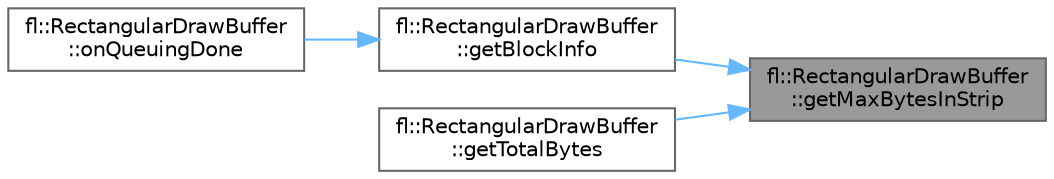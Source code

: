 digraph "fl::RectangularDrawBuffer::getMaxBytesInStrip"
{
 // INTERACTIVE_SVG=YES
 // LATEX_PDF_SIZE
  bgcolor="transparent";
  edge [fontname=Helvetica,fontsize=10,labelfontname=Helvetica,labelfontsize=10];
  node [fontname=Helvetica,fontsize=10,shape=box,height=0.2,width=0.4];
  rankdir="RL";
  Node1 [id="Node000001",label="fl::RectangularDrawBuffer\l::getMaxBytesInStrip",height=0.2,width=0.4,color="gray40", fillcolor="grey60", style="filled", fontcolor="black",tooltip=" "];
  Node1 -> Node2 [id="edge1_Node000001_Node000002",dir="back",color="steelblue1",style="solid",tooltip=" "];
  Node2 [id="Node000002",label="fl::RectangularDrawBuffer\l::getBlockInfo",height=0.2,width=0.4,color="grey40", fillcolor="white", style="filled",URL="$de/d10/classfl_1_1_rectangular_draw_buffer_a106bb52955940f3087ecf12131090458.html#a106bb52955940f3087ecf12131090458",tooltip=" "];
  Node2 -> Node3 [id="edge2_Node000002_Node000003",dir="back",color="steelblue1",style="solid",tooltip=" "];
  Node3 [id="Node000003",label="fl::RectangularDrawBuffer\l::onQueuingDone",height=0.2,width=0.4,color="grey40", fillcolor="white", style="filled",URL="$de/d10/classfl_1_1_rectangular_draw_buffer_a793464dde6e4e1a324ab46973615345c.html#a793464dde6e4e1a324ab46973615345c",tooltip=" "];
  Node1 -> Node4 [id="edge3_Node000001_Node000004",dir="back",color="steelblue1",style="solid",tooltip=" "];
  Node4 [id="Node000004",label="fl::RectangularDrawBuffer\l::getTotalBytes",height=0.2,width=0.4,color="grey40", fillcolor="white", style="filled",URL="$de/d10/classfl_1_1_rectangular_draw_buffer_af7234cecb489eed372031d3b1dd2ed6a.html#af7234cecb489eed372031d3b1dd2ed6a",tooltip=" "];
}
